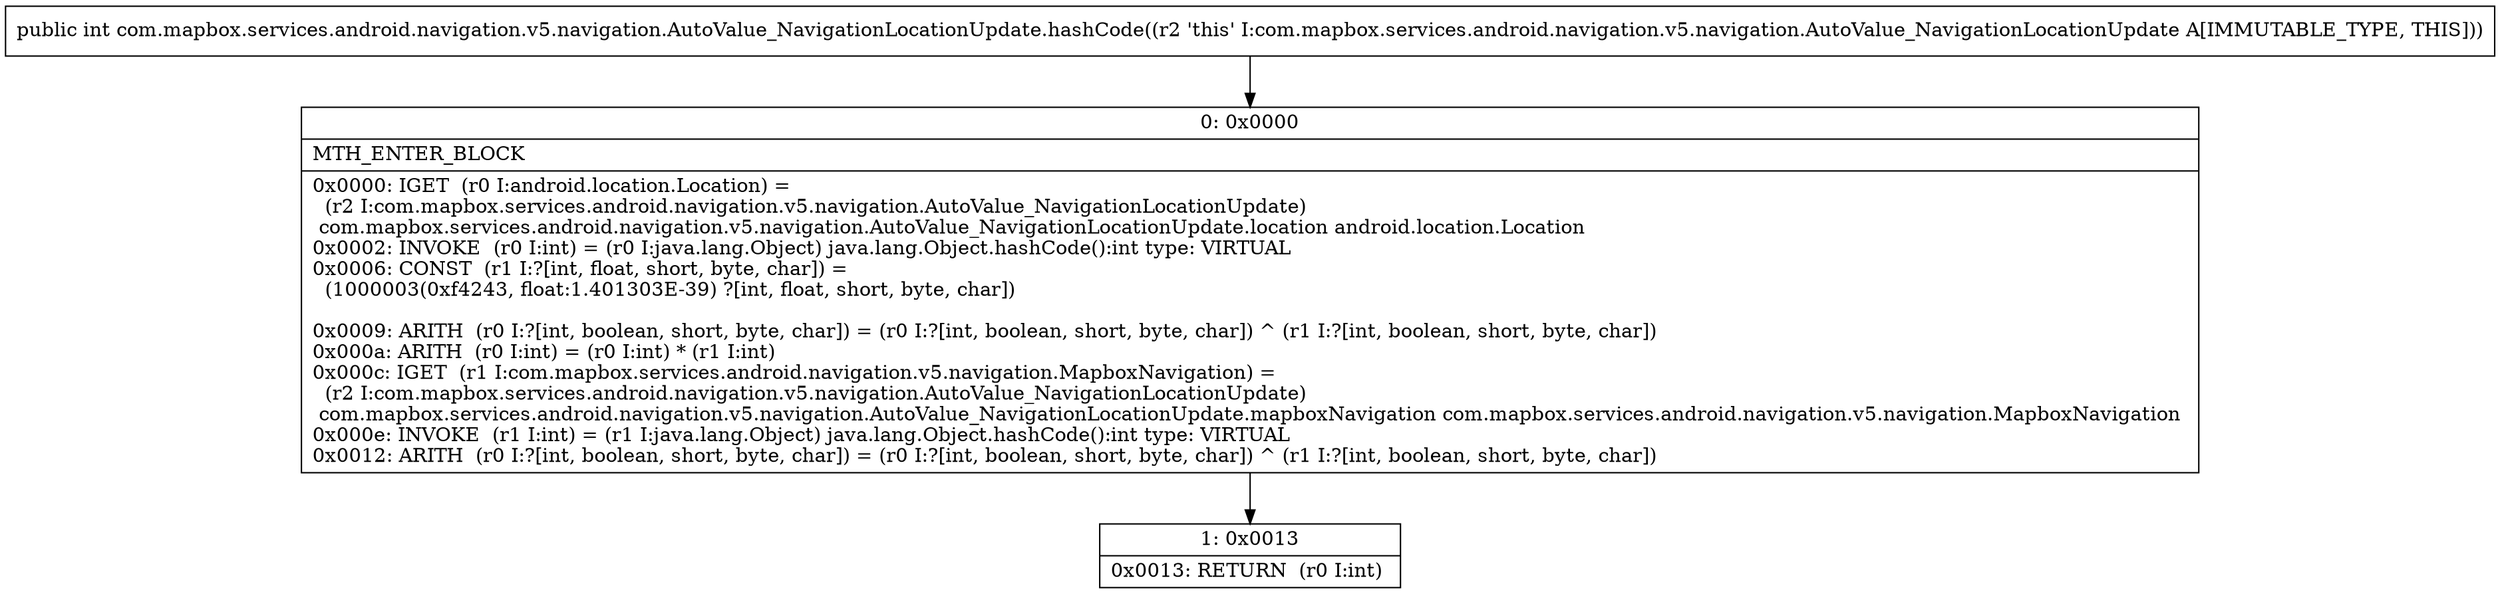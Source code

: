 digraph "CFG forcom.mapbox.services.android.navigation.v5.navigation.AutoValue_NavigationLocationUpdate.hashCode()I" {
Node_0 [shape=record,label="{0\:\ 0x0000|MTH_ENTER_BLOCK\l|0x0000: IGET  (r0 I:android.location.Location) = \l  (r2 I:com.mapbox.services.android.navigation.v5.navigation.AutoValue_NavigationLocationUpdate)\l com.mapbox.services.android.navigation.v5.navigation.AutoValue_NavigationLocationUpdate.location android.location.Location \l0x0002: INVOKE  (r0 I:int) = (r0 I:java.lang.Object) java.lang.Object.hashCode():int type: VIRTUAL \l0x0006: CONST  (r1 I:?[int, float, short, byte, char]) = \l  (1000003(0xf4243, float:1.401303E\-39) ?[int, float, short, byte, char])\l \l0x0009: ARITH  (r0 I:?[int, boolean, short, byte, char]) = (r0 I:?[int, boolean, short, byte, char]) ^ (r1 I:?[int, boolean, short, byte, char]) \l0x000a: ARITH  (r0 I:int) = (r0 I:int) * (r1 I:int) \l0x000c: IGET  (r1 I:com.mapbox.services.android.navigation.v5.navigation.MapboxNavigation) = \l  (r2 I:com.mapbox.services.android.navigation.v5.navigation.AutoValue_NavigationLocationUpdate)\l com.mapbox.services.android.navigation.v5.navigation.AutoValue_NavigationLocationUpdate.mapboxNavigation com.mapbox.services.android.navigation.v5.navigation.MapboxNavigation \l0x000e: INVOKE  (r1 I:int) = (r1 I:java.lang.Object) java.lang.Object.hashCode():int type: VIRTUAL \l0x0012: ARITH  (r0 I:?[int, boolean, short, byte, char]) = (r0 I:?[int, boolean, short, byte, char]) ^ (r1 I:?[int, boolean, short, byte, char]) \l}"];
Node_1 [shape=record,label="{1\:\ 0x0013|0x0013: RETURN  (r0 I:int) \l}"];
MethodNode[shape=record,label="{public int com.mapbox.services.android.navigation.v5.navigation.AutoValue_NavigationLocationUpdate.hashCode((r2 'this' I:com.mapbox.services.android.navigation.v5.navigation.AutoValue_NavigationLocationUpdate A[IMMUTABLE_TYPE, THIS])) }"];
MethodNode -> Node_0;
Node_0 -> Node_1;
}

